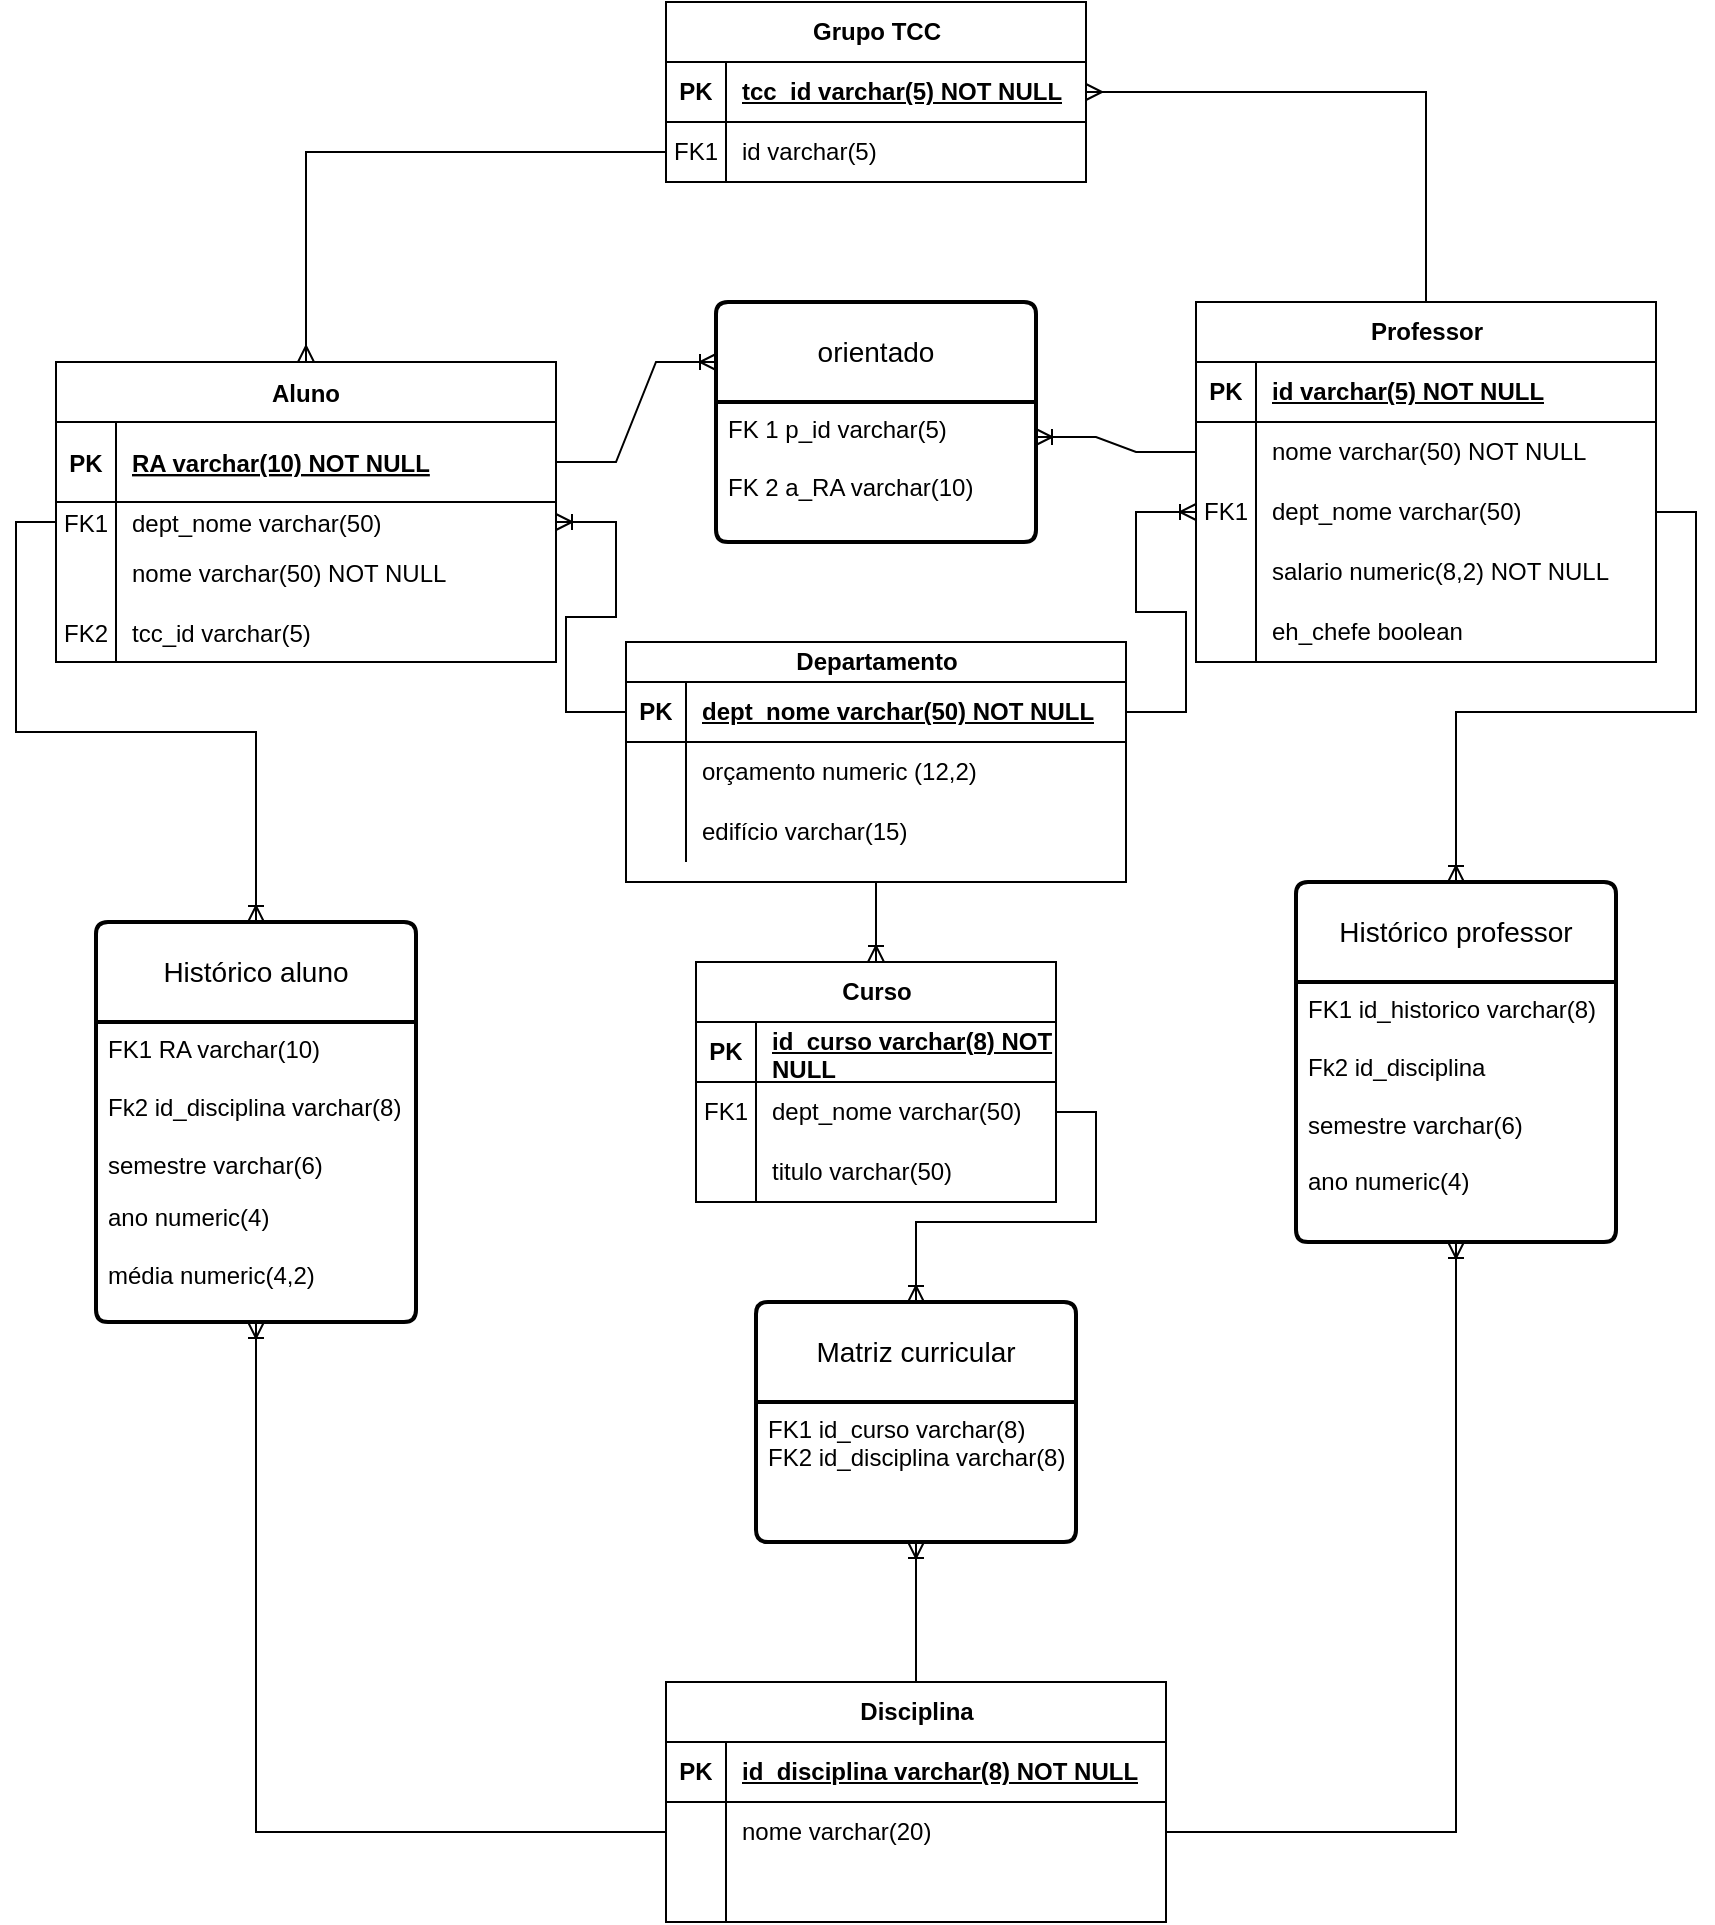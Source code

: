 <mxfile version="24.4.4" type="device">
  <diagram id="R2lEEEUBdFMjLlhIrx00" name="Page-1">
    <mxGraphModel dx="1257" dy="669" grid="1" gridSize="10" guides="1" tooltips="1" connect="1" arrows="1" fold="1" page="1" pageScale="1" pageWidth="850" pageHeight="1100" math="0" shadow="0" extFonts="Permanent Marker^https://fonts.googleapis.com/css?family=Permanent+Marker">
      <root>
        <mxCell id="0" />
        <mxCell id="1" parent="0" />
        <mxCell id="C-vyLk0tnHw3VtMMgP7b-23" value="Aluno" style="shape=table;startSize=30;container=1;collapsible=1;childLayout=tableLayout;fixedRows=1;rowLines=0;fontStyle=1;align=center;resizeLast=1;" parent="1" vertex="1">
          <mxGeometry x="390" y="330" width="250" height="150" as="geometry" />
        </mxCell>
        <mxCell id="C-vyLk0tnHw3VtMMgP7b-24" value="" style="shape=partialRectangle;collapsible=0;dropTarget=0;pointerEvents=0;fillColor=none;points=[[0,0.5],[1,0.5]];portConstraint=eastwest;top=0;left=0;right=0;bottom=1;" parent="C-vyLk0tnHw3VtMMgP7b-23" vertex="1">
          <mxGeometry y="30" width="250" height="40" as="geometry" />
        </mxCell>
        <mxCell id="C-vyLk0tnHw3VtMMgP7b-25" value="PK" style="shape=partialRectangle;overflow=hidden;connectable=0;fillColor=none;top=0;left=0;bottom=0;right=0;fontStyle=1;" parent="C-vyLk0tnHw3VtMMgP7b-24" vertex="1">
          <mxGeometry width="30" height="40" as="geometry">
            <mxRectangle width="30" height="40" as="alternateBounds" />
          </mxGeometry>
        </mxCell>
        <mxCell id="C-vyLk0tnHw3VtMMgP7b-26" value="RA varchar(10) NOT NULL " style="shape=partialRectangle;overflow=hidden;connectable=0;fillColor=none;top=0;left=0;bottom=0;right=0;align=left;spacingLeft=6;fontStyle=5;" parent="C-vyLk0tnHw3VtMMgP7b-24" vertex="1">
          <mxGeometry x="30" width="220" height="40" as="geometry">
            <mxRectangle width="220" height="40" as="alternateBounds" />
          </mxGeometry>
        </mxCell>
        <mxCell id="ZfiC-rgKE3ROFHH8nyCl-89" style="shape=partialRectangle;collapsible=0;dropTarget=0;pointerEvents=0;fillColor=none;points=[[0,0.5],[1,0.5]];portConstraint=eastwest;top=0;left=0;right=0;bottom=0;" parent="C-vyLk0tnHw3VtMMgP7b-23" vertex="1">
          <mxGeometry y="70" width="250" height="20" as="geometry" />
        </mxCell>
        <mxCell id="ZfiC-rgKE3ROFHH8nyCl-90" value="FK1" style="shape=partialRectangle;overflow=hidden;connectable=0;fillColor=none;top=0;left=0;bottom=0;right=0;" parent="ZfiC-rgKE3ROFHH8nyCl-89" vertex="1">
          <mxGeometry width="30" height="20" as="geometry">
            <mxRectangle width="30" height="20" as="alternateBounds" />
          </mxGeometry>
        </mxCell>
        <mxCell id="ZfiC-rgKE3ROFHH8nyCl-91" value="dept_nome varchar(50)" style="shape=partialRectangle;overflow=hidden;connectable=0;fillColor=none;top=0;left=0;bottom=0;right=0;align=left;spacingLeft=6;" parent="ZfiC-rgKE3ROFHH8nyCl-89" vertex="1">
          <mxGeometry x="30" width="220" height="20" as="geometry">
            <mxRectangle width="220" height="20" as="alternateBounds" />
          </mxGeometry>
        </mxCell>
        <mxCell id="C-vyLk0tnHw3VtMMgP7b-27" value="" style="shape=partialRectangle;collapsible=0;dropTarget=0;pointerEvents=0;fillColor=none;points=[[0,0.5],[1,0.5]];portConstraint=eastwest;top=0;left=0;right=0;bottom=0;" parent="C-vyLk0tnHw3VtMMgP7b-23" vertex="1">
          <mxGeometry y="90" width="250" height="30" as="geometry" />
        </mxCell>
        <mxCell id="C-vyLk0tnHw3VtMMgP7b-28" value="" style="shape=partialRectangle;overflow=hidden;connectable=0;fillColor=none;top=0;left=0;bottom=0;right=0;" parent="C-vyLk0tnHw3VtMMgP7b-27" vertex="1">
          <mxGeometry width="30" height="30" as="geometry">
            <mxRectangle width="30" height="30" as="alternateBounds" />
          </mxGeometry>
        </mxCell>
        <mxCell id="C-vyLk0tnHw3VtMMgP7b-29" value="nome varchar(50) NOT NULL" style="shape=partialRectangle;overflow=hidden;connectable=0;fillColor=none;top=0;left=0;bottom=0;right=0;align=left;spacingLeft=6;" parent="C-vyLk0tnHw3VtMMgP7b-27" vertex="1">
          <mxGeometry x="30" width="220" height="30" as="geometry">
            <mxRectangle width="220" height="30" as="alternateBounds" />
          </mxGeometry>
        </mxCell>
        <mxCell id="eFaswVsTaWj_nXgPImSr-24" style="shape=partialRectangle;collapsible=0;dropTarget=0;pointerEvents=0;fillColor=none;points=[[0,0.5],[1,0.5]];portConstraint=eastwest;top=0;left=0;right=0;bottom=0;" parent="C-vyLk0tnHw3VtMMgP7b-23" vertex="1">
          <mxGeometry y="120" width="250" height="30" as="geometry" />
        </mxCell>
        <mxCell id="eFaswVsTaWj_nXgPImSr-25" value="FK2" style="shape=partialRectangle;overflow=hidden;connectable=0;fillColor=none;top=0;left=0;bottom=0;right=0;" parent="eFaswVsTaWj_nXgPImSr-24" vertex="1">
          <mxGeometry width="30" height="30" as="geometry">
            <mxRectangle width="30" height="30" as="alternateBounds" />
          </mxGeometry>
        </mxCell>
        <mxCell id="eFaswVsTaWj_nXgPImSr-26" value="tcc_id varchar(5)" style="shape=partialRectangle;overflow=hidden;connectable=0;fillColor=none;top=0;left=0;bottom=0;right=0;align=left;spacingLeft=6;" parent="eFaswVsTaWj_nXgPImSr-24" vertex="1">
          <mxGeometry x="30" width="220" height="30" as="geometry">
            <mxRectangle width="220" height="30" as="alternateBounds" />
          </mxGeometry>
        </mxCell>
        <mxCell id="V-gbVUibh66aEw_NLdUC-1" value="orientado" style="swimlane;childLayout=stackLayout;horizontal=1;startSize=50;horizontalStack=0;rounded=1;fontSize=14;fontStyle=0;strokeWidth=2;resizeParent=0;resizeLast=1;shadow=0;dashed=0;align=center;arcSize=4;whiteSpace=wrap;html=1;" parent="1" vertex="1">
          <mxGeometry x="720" y="300" width="160" height="120" as="geometry" />
        </mxCell>
        <mxCell id="V-gbVUibh66aEw_NLdUC-2" value="FK 1 p_id varchar(5)&lt;div&gt;&lt;br&gt;&lt;div&gt;FK 2 a_RA varchar(10)&lt;/div&gt;&lt;/div&gt;" style="align=left;strokeColor=none;fillColor=none;spacingLeft=4;fontSize=12;verticalAlign=top;resizable=0;rotatable=0;part=1;html=1;" parent="V-gbVUibh66aEw_NLdUC-1" vertex="1">
          <mxGeometry y="50" width="160" height="70" as="geometry" />
        </mxCell>
        <mxCell id="V-gbVUibh66aEw_NLdUC-4" value="" style="edgeStyle=entityRelationEdgeStyle;fontSize=12;html=1;endArrow=ERoneToMany;rounded=0;exitX=1;exitY=0.5;exitDx=0;exitDy=0;entryX=0;entryY=0.25;entryDx=0;entryDy=0;" parent="1" source="C-vyLk0tnHw3VtMMgP7b-24" target="V-gbVUibh66aEw_NLdUC-1" edge="1">
          <mxGeometry width="100" height="100" relative="1" as="geometry">
            <mxPoint x="730" y="520" as="sourcePoint" />
            <mxPoint x="830" y="420" as="targetPoint" />
          </mxGeometry>
        </mxCell>
        <mxCell id="eFaswVsTaWj_nXgPImSr-29" style="edgeStyle=orthogonalEdgeStyle;rounded=0;orthogonalLoop=1;jettySize=auto;html=1;exitX=0.5;exitY=0;exitDx=0;exitDy=0;entryX=1;entryY=0.5;entryDx=0;entryDy=0;endArrow=ERmany;endFill=0;" parent="1" source="V-gbVUibh66aEw_NLdUC-5" edge="1">
          <mxGeometry relative="1" as="geometry" />
        </mxCell>
        <mxCell id="eFaswVsTaWj_nXgPImSr-30" style="edgeStyle=orthogonalEdgeStyle;rounded=0;orthogonalLoop=1;jettySize=auto;html=1;exitX=0.5;exitY=0;exitDx=0;exitDy=0;entryX=1;entryY=0.5;entryDx=0;entryDy=0;endArrow=ERmany;endFill=0;" parent="1" source="V-gbVUibh66aEw_NLdUC-5" target="eFaswVsTaWj_nXgPImSr-11" edge="1">
          <mxGeometry relative="1" as="geometry" />
        </mxCell>
        <mxCell id="V-gbVUibh66aEw_NLdUC-5" value="Professor" style="shape=table;startSize=30;container=1;collapsible=1;childLayout=tableLayout;fixedRows=1;rowLines=0;fontStyle=1;align=center;resizeLast=1;html=1;" parent="1" vertex="1">
          <mxGeometry x="960" y="300" width="230" height="180" as="geometry" />
        </mxCell>
        <mxCell id="V-gbVUibh66aEw_NLdUC-6" value="" style="shape=tableRow;horizontal=0;startSize=0;swimlaneHead=0;swimlaneBody=0;fillColor=none;collapsible=0;dropTarget=0;points=[[0,0.5],[1,0.5]];portConstraint=eastwest;top=0;left=0;right=0;bottom=1;" parent="V-gbVUibh66aEw_NLdUC-5" vertex="1">
          <mxGeometry y="30" width="230" height="30" as="geometry" />
        </mxCell>
        <mxCell id="V-gbVUibh66aEw_NLdUC-7" value="PK" style="shape=partialRectangle;connectable=0;fillColor=none;top=0;left=0;bottom=0;right=0;fontStyle=1;overflow=hidden;whiteSpace=wrap;html=1;" parent="V-gbVUibh66aEw_NLdUC-6" vertex="1">
          <mxGeometry width="30" height="30" as="geometry">
            <mxRectangle width="30" height="30" as="alternateBounds" />
          </mxGeometry>
        </mxCell>
        <mxCell id="V-gbVUibh66aEw_NLdUC-8" value="id varchar(5) NOT NULL" style="shape=partialRectangle;connectable=0;fillColor=none;top=0;left=0;bottom=0;right=0;align=left;spacingLeft=6;fontStyle=5;overflow=hidden;whiteSpace=wrap;html=1;" parent="V-gbVUibh66aEw_NLdUC-6" vertex="1">
          <mxGeometry x="30" width="200" height="30" as="geometry">
            <mxRectangle width="200" height="30" as="alternateBounds" />
          </mxGeometry>
        </mxCell>
        <mxCell id="V-gbVUibh66aEw_NLdUC-9" value="" style="shape=tableRow;horizontal=0;startSize=0;swimlaneHead=0;swimlaneBody=0;fillColor=none;collapsible=0;dropTarget=0;points=[[0,0.5],[1,0.5]];portConstraint=eastwest;top=0;left=0;right=0;bottom=0;" parent="V-gbVUibh66aEw_NLdUC-5" vertex="1">
          <mxGeometry y="60" width="230" height="30" as="geometry" />
        </mxCell>
        <mxCell id="V-gbVUibh66aEw_NLdUC-10" value="" style="shape=partialRectangle;connectable=0;fillColor=none;top=0;left=0;bottom=0;right=0;editable=1;overflow=hidden;whiteSpace=wrap;html=1;" parent="V-gbVUibh66aEw_NLdUC-9" vertex="1">
          <mxGeometry width="30" height="30" as="geometry">
            <mxRectangle width="30" height="30" as="alternateBounds" />
          </mxGeometry>
        </mxCell>
        <mxCell id="V-gbVUibh66aEw_NLdUC-11" value="nome varchar(50) NOT NULL" style="shape=partialRectangle;connectable=0;fillColor=none;top=0;left=0;bottom=0;right=0;align=left;spacingLeft=6;overflow=hidden;whiteSpace=wrap;html=1;" parent="V-gbVUibh66aEw_NLdUC-9" vertex="1">
          <mxGeometry x="30" width="200" height="30" as="geometry">
            <mxRectangle width="200" height="30" as="alternateBounds" />
          </mxGeometry>
        </mxCell>
        <mxCell id="V-gbVUibh66aEw_NLdUC-12" value="" style="shape=tableRow;horizontal=0;startSize=0;swimlaneHead=0;swimlaneBody=0;fillColor=none;collapsible=0;dropTarget=0;points=[[0,0.5],[1,0.5]];portConstraint=eastwest;top=0;left=0;right=0;bottom=0;" parent="V-gbVUibh66aEw_NLdUC-5" vertex="1">
          <mxGeometry y="90" width="230" height="30" as="geometry" />
        </mxCell>
        <mxCell id="V-gbVUibh66aEw_NLdUC-13" value="FK1" style="shape=partialRectangle;connectable=0;fillColor=none;top=0;left=0;bottom=0;right=0;editable=1;overflow=hidden;whiteSpace=wrap;html=1;" parent="V-gbVUibh66aEw_NLdUC-12" vertex="1">
          <mxGeometry width="30" height="30" as="geometry">
            <mxRectangle width="30" height="30" as="alternateBounds" />
          </mxGeometry>
        </mxCell>
        <mxCell id="V-gbVUibh66aEw_NLdUC-14" value="dept_nome varchar(50)" style="shape=partialRectangle;connectable=0;fillColor=none;top=0;left=0;bottom=0;right=0;align=left;spacingLeft=6;overflow=hidden;whiteSpace=wrap;html=1;" parent="V-gbVUibh66aEw_NLdUC-12" vertex="1">
          <mxGeometry x="30" width="200" height="30" as="geometry">
            <mxRectangle width="200" height="30" as="alternateBounds" />
          </mxGeometry>
        </mxCell>
        <mxCell id="V-gbVUibh66aEw_NLdUC-15" value="" style="shape=tableRow;horizontal=0;startSize=0;swimlaneHead=0;swimlaneBody=0;fillColor=none;collapsible=0;dropTarget=0;points=[[0,0.5],[1,0.5]];portConstraint=eastwest;top=0;left=0;right=0;bottom=0;" parent="V-gbVUibh66aEw_NLdUC-5" vertex="1">
          <mxGeometry y="120" width="230" height="30" as="geometry" />
        </mxCell>
        <mxCell id="V-gbVUibh66aEw_NLdUC-16" value="" style="shape=partialRectangle;connectable=0;fillColor=none;top=0;left=0;bottom=0;right=0;editable=1;overflow=hidden;whiteSpace=wrap;html=1;" parent="V-gbVUibh66aEw_NLdUC-15" vertex="1">
          <mxGeometry width="30" height="30" as="geometry">
            <mxRectangle width="30" height="30" as="alternateBounds" />
          </mxGeometry>
        </mxCell>
        <mxCell id="V-gbVUibh66aEw_NLdUC-17" value="salario numeric(8,2) NOT NULL" style="shape=partialRectangle;connectable=0;fillColor=none;top=0;left=0;bottom=0;right=0;align=left;spacingLeft=6;overflow=hidden;whiteSpace=wrap;html=1;" parent="V-gbVUibh66aEw_NLdUC-15" vertex="1">
          <mxGeometry x="30" width="200" height="30" as="geometry">
            <mxRectangle width="200" height="30" as="alternateBounds" />
          </mxGeometry>
        </mxCell>
        <mxCell id="eFaswVsTaWj_nXgPImSr-7" style="shape=tableRow;horizontal=0;startSize=0;swimlaneHead=0;swimlaneBody=0;fillColor=none;collapsible=0;dropTarget=0;points=[[0,0.5],[1,0.5]];portConstraint=eastwest;top=0;left=0;right=0;bottom=0;" parent="V-gbVUibh66aEw_NLdUC-5" vertex="1">
          <mxGeometry y="150" width="230" height="30" as="geometry" />
        </mxCell>
        <mxCell id="eFaswVsTaWj_nXgPImSr-8" style="shape=partialRectangle;connectable=0;fillColor=none;top=0;left=0;bottom=0;right=0;editable=1;overflow=hidden;whiteSpace=wrap;html=1;" parent="eFaswVsTaWj_nXgPImSr-7" vertex="1">
          <mxGeometry width="30" height="30" as="geometry">
            <mxRectangle width="30" height="30" as="alternateBounds" />
          </mxGeometry>
        </mxCell>
        <mxCell id="eFaswVsTaWj_nXgPImSr-9" value="eh_chefe boolean" style="shape=partialRectangle;connectable=0;fillColor=none;top=0;left=0;bottom=0;right=0;align=left;spacingLeft=6;overflow=hidden;whiteSpace=wrap;html=1;" parent="eFaswVsTaWj_nXgPImSr-7" vertex="1">
          <mxGeometry x="30" width="200" height="30" as="geometry">
            <mxRectangle width="200" height="30" as="alternateBounds" />
          </mxGeometry>
        </mxCell>
        <mxCell id="V-gbVUibh66aEw_NLdUC-18" value="" style="edgeStyle=entityRelationEdgeStyle;fontSize=12;html=1;endArrow=ERoneToMany;rounded=0;exitX=0;exitY=0.5;exitDx=0;exitDy=0;entryX=1;entryY=0.25;entryDx=0;entryDy=0;" parent="1" source="V-gbVUibh66aEw_NLdUC-9" target="V-gbVUibh66aEw_NLdUC-2" edge="1">
          <mxGeometry width="100" height="100" relative="1" as="geometry">
            <mxPoint x="680" y="345" as="sourcePoint" />
            <mxPoint x="850" y="350" as="targetPoint" />
          </mxGeometry>
        </mxCell>
        <mxCell id="x7zD5kaLPPat7xg9oV98-6" style="edgeStyle=orthogonalEdgeStyle;rounded=0;orthogonalLoop=1;jettySize=auto;html=1;exitX=0.5;exitY=1;exitDx=0;exitDy=0;entryX=0.5;entryY=0;entryDx=0;entryDy=0;endArrow=ERoneToMany;endFill=0;" edge="1" parent="1" source="V-gbVUibh66aEw_NLdUC-19" target="V-gbVUibh66aEw_NLdUC-34">
          <mxGeometry relative="1" as="geometry" />
        </mxCell>
        <mxCell id="V-gbVUibh66aEw_NLdUC-19" value="Departamento" style="shape=table;startSize=20;container=1;collapsible=1;childLayout=tableLayout;fixedRows=1;rowLines=0;fontStyle=1;align=center;resizeLast=1;html=1;" parent="1" vertex="1">
          <mxGeometry x="675" y="470" width="250" height="120" as="geometry" />
        </mxCell>
        <mxCell id="V-gbVUibh66aEw_NLdUC-20" value="" style="shape=tableRow;horizontal=0;startSize=0;swimlaneHead=0;swimlaneBody=0;fillColor=none;collapsible=0;dropTarget=0;points=[[0,0.5],[1,0.5]];portConstraint=eastwest;top=0;left=0;right=0;bottom=1;" parent="V-gbVUibh66aEw_NLdUC-19" vertex="1">
          <mxGeometry y="20" width="250" height="30" as="geometry" />
        </mxCell>
        <mxCell id="V-gbVUibh66aEw_NLdUC-21" value="PK" style="shape=partialRectangle;connectable=0;fillColor=none;top=0;left=0;bottom=0;right=0;fontStyle=1;overflow=hidden;whiteSpace=wrap;html=1;" parent="V-gbVUibh66aEw_NLdUC-20" vertex="1">
          <mxGeometry width="30" height="30" as="geometry">
            <mxRectangle width="30" height="30" as="alternateBounds" />
          </mxGeometry>
        </mxCell>
        <mxCell id="V-gbVUibh66aEw_NLdUC-22" value="dept_nome varchar(50) NOT NULL" style="shape=partialRectangle;connectable=0;fillColor=none;top=0;left=0;bottom=0;right=0;align=left;spacingLeft=6;fontStyle=5;overflow=hidden;whiteSpace=wrap;html=1;" parent="V-gbVUibh66aEw_NLdUC-20" vertex="1">
          <mxGeometry x="30" width="220" height="30" as="geometry">
            <mxRectangle width="220" height="30" as="alternateBounds" />
          </mxGeometry>
        </mxCell>
        <mxCell id="V-gbVUibh66aEw_NLdUC-23" value="" style="shape=tableRow;horizontal=0;startSize=0;swimlaneHead=0;swimlaneBody=0;fillColor=none;collapsible=0;dropTarget=0;points=[[0,0.5],[1,0.5]];portConstraint=eastwest;top=0;left=0;right=0;bottom=0;" parent="V-gbVUibh66aEw_NLdUC-19" vertex="1">
          <mxGeometry y="50" width="250" height="30" as="geometry" />
        </mxCell>
        <mxCell id="V-gbVUibh66aEw_NLdUC-24" value="" style="shape=partialRectangle;connectable=0;fillColor=none;top=0;left=0;bottom=0;right=0;editable=1;overflow=hidden;whiteSpace=wrap;html=1;" parent="V-gbVUibh66aEw_NLdUC-23" vertex="1">
          <mxGeometry width="30" height="30" as="geometry">
            <mxRectangle width="30" height="30" as="alternateBounds" />
          </mxGeometry>
        </mxCell>
        <mxCell id="V-gbVUibh66aEw_NLdUC-25" value="orçamento numeric (12,2)" style="shape=partialRectangle;connectable=0;fillColor=none;top=0;left=0;bottom=0;right=0;align=left;spacingLeft=6;overflow=hidden;whiteSpace=wrap;html=1;" parent="V-gbVUibh66aEw_NLdUC-23" vertex="1">
          <mxGeometry x="30" width="220" height="30" as="geometry">
            <mxRectangle width="220" height="30" as="alternateBounds" />
          </mxGeometry>
        </mxCell>
        <mxCell id="V-gbVUibh66aEw_NLdUC-26" value="" style="shape=tableRow;horizontal=0;startSize=0;swimlaneHead=0;swimlaneBody=0;fillColor=none;collapsible=0;dropTarget=0;points=[[0,0.5],[1,0.5]];portConstraint=eastwest;top=0;left=0;right=0;bottom=0;" parent="V-gbVUibh66aEw_NLdUC-19" vertex="1">
          <mxGeometry y="80" width="250" height="30" as="geometry" />
        </mxCell>
        <mxCell id="V-gbVUibh66aEw_NLdUC-27" value="" style="shape=partialRectangle;connectable=0;fillColor=none;top=0;left=0;bottom=0;right=0;editable=1;overflow=hidden;whiteSpace=wrap;html=1;" parent="V-gbVUibh66aEw_NLdUC-26" vertex="1">
          <mxGeometry width="30" height="30" as="geometry">
            <mxRectangle width="30" height="30" as="alternateBounds" />
          </mxGeometry>
        </mxCell>
        <mxCell id="V-gbVUibh66aEw_NLdUC-28" value="edifício varchar(15)" style="shape=partialRectangle;connectable=0;fillColor=none;top=0;left=0;bottom=0;right=0;align=left;spacingLeft=6;overflow=hidden;whiteSpace=wrap;html=1;" parent="V-gbVUibh66aEw_NLdUC-26" vertex="1">
          <mxGeometry x="30" width="220" height="30" as="geometry">
            <mxRectangle width="220" height="30" as="alternateBounds" />
          </mxGeometry>
        </mxCell>
        <mxCell id="V-gbVUibh66aEw_NLdUC-32" value="" style="edgeStyle=entityRelationEdgeStyle;fontSize=12;html=1;endArrow=ERoneToMany;rounded=0;exitX=0;exitY=0.5;exitDx=0;exitDy=0;entryX=1;entryY=0.5;entryDx=0;entryDy=0;" parent="1" source="V-gbVUibh66aEw_NLdUC-20" target="ZfiC-rgKE3ROFHH8nyCl-89" edge="1">
          <mxGeometry width="100" height="100" relative="1" as="geometry">
            <mxPoint x="680" y="345" as="sourcePoint" />
            <mxPoint x="740" y="340" as="targetPoint" />
          </mxGeometry>
        </mxCell>
        <mxCell id="V-gbVUibh66aEw_NLdUC-33" value="" style="edgeStyle=entityRelationEdgeStyle;fontSize=12;html=1;endArrow=ERoneToMany;rounded=0;exitX=1;exitY=0.5;exitDx=0;exitDy=0;entryX=0;entryY=0.5;entryDx=0;entryDy=0;" parent="1" source="V-gbVUibh66aEw_NLdUC-20" target="V-gbVUibh66aEw_NLdUC-12" edge="1">
          <mxGeometry width="100" height="100" relative="1" as="geometry">
            <mxPoint x="690" y="355" as="sourcePoint" />
            <mxPoint x="750" y="350" as="targetPoint" />
          </mxGeometry>
        </mxCell>
        <mxCell id="V-gbVUibh66aEw_NLdUC-34" value="Curso" style="shape=table;startSize=30;container=1;collapsible=1;childLayout=tableLayout;fixedRows=1;rowLines=0;fontStyle=1;align=center;resizeLast=1;html=1;" parent="1" vertex="1">
          <mxGeometry x="710" y="630" width="180" height="120" as="geometry" />
        </mxCell>
        <mxCell id="V-gbVUibh66aEw_NLdUC-35" value="" style="shape=tableRow;horizontal=0;startSize=0;swimlaneHead=0;swimlaneBody=0;fillColor=none;collapsible=0;dropTarget=0;points=[[0,0.5],[1,0.5]];portConstraint=eastwest;top=0;left=0;right=0;bottom=1;" parent="V-gbVUibh66aEw_NLdUC-34" vertex="1">
          <mxGeometry y="30" width="180" height="30" as="geometry" />
        </mxCell>
        <mxCell id="V-gbVUibh66aEw_NLdUC-36" value="PK" style="shape=partialRectangle;connectable=0;fillColor=none;top=0;left=0;bottom=0;right=0;fontStyle=1;overflow=hidden;whiteSpace=wrap;html=1;" parent="V-gbVUibh66aEw_NLdUC-35" vertex="1">
          <mxGeometry width="30" height="30" as="geometry">
            <mxRectangle width="30" height="30" as="alternateBounds" />
          </mxGeometry>
        </mxCell>
        <mxCell id="V-gbVUibh66aEw_NLdUC-37" value="id_curso varchar(8) NOT NULL" style="shape=partialRectangle;connectable=0;fillColor=none;top=0;left=0;bottom=0;right=0;align=left;spacingLeft=6;fontStyle=5;overflow=hidden;whiteSpace=wrap;html=1;" parent="V-gbVUibh66aEw_NLdUC-35" vertex="1">
          <mxGeometry x="30" width="150" height="30" as="geometry">
            <mxRectangle width="150" height="30" as="alternateBounds" />
          </mxGeometry>
        </mxCell>
        <mxCell id="V-gbVUibh66aEw_NLdUC-38" value="" style="shape=tableRow;horizontal=0;startSize=0;swimlaneHead=0;swimlaneBody=0;fillColor=none;collapsible=0;dropTarget=0;points=[[0,0.5],[1,0.5]];portConstraint=eastwest;top=0;left=0;right=0;bottom=0;" parent="V-gbVUibh66aEw_NLdUC-34" vertex="1">
          <mxGeometry y="60" width="180" height="30" as="geometry" />
        </mxCell>
        <mxCell id="V-gbVUibh66aEw_NLdUC-39" value="FK1" style="shape=partialRectangle;connectable=0;fillColor=none;top=0;left=0;bottom=0;right=0;editable=1;overflow=hidden;whiteSpace=wrap;html=1;" parent="V-gbVUibh66aEw_NLdUC-38" vertex="1">
          <mxGeometry width="30" height="30" as="geometry">
            <mxRectangle width="30" height="30" as="alternateBounds" />
          </mxGeometry>
        </mxCell>
        <mxCell id="V-gbVUibh66aEw_NLdUC-40" value="dept_nome varchar(50)" style="shape=partialRectangle;connectable=0;fillColor=none;top=0;left=0;bottom=0;right=0;align=left;spacingLeft=6;overflow=hidden;whiteSpace=wrap;html=1;" parent="V-gbVUibh66aEw_NLdUC-38" vertex="1">
          <mxGeometry x="30" width="150" height="30" as="geometry">
            <mxRectangle width="150" height="30" as="alternateBounds" />
          </mxGeometry>
        </mxCell>
        <mxCell id="V-gbVUibh66aEw_NLdUC-41" value="" style="shape=tableRow;horizontal=0;startSize=0;swimlaneHead=0;swimlaneBody=0;fillColor=none;collapsible=0;dropTarget=0;points=[[0,0.5],[1,0.5]];portConstraint=eastwest;top=0;left=0;right=0;bottom=0;" parent="V-gbVUibh66aEw_NLdUC-34" vertex="1">
          <mxGeometry y="90" width="180" height="30" as="geometry" />
        </mxCell>
        <mxCell id="V-gbVUibh66aEw_NLdUC-42" value="" style="shape=partialRectangle;connectable=0;fillColor=none;top=0;left=0;bottom=0;right=0;editable=1;overflow=hidden;whiteSpace=wrap;html=1;" parent="V-gbVUibh66aEw_NLdUC-41" vertex="1">
          <mxGeometry width="30" height="30" as="geometry">
            <mxRectangle width="30" height="30" as="alternateBounds" />
          </mxGeometry>
        </mxCell>
        <mxCell id="V-gbVUibh66aEw_NLdUC-43" value="titulo varchar(50)" style="shape=partialRectangle;connectable=0;fillColor=none;top=0;left=0;bottom=0;right=0;align=left;spacingLeft=6;overflow=hidden;whiteSpace=wrap;html=1;" parent="V-gbVUibh66aEw_NLdUC-41" vertex="1">
          <mxGeometry x="30" width="150" height="30" as="geometry">
            <mxRectangle width="150" height="30" as="alternateBounds" />
          </mxGeometry>
        </mxCell>
        <mxCell id="z6v9aP4HgjRnS5ZLbUbq-8" style="edgeStyle=orthogonalEdgeStyle;rounded=0;orthogonalLoop=1;jettySize=auto;html=1;exitX=0.5;exitY=0;exitDx=0;exitDy=0;entryX=0.5;entryY=1;entryDx=0;entryDy=0;endArrow=ERoneToMany;endFill=0;" parent="1" source="V-gbVUibh66aEw_NLdUC-126" target="V-gbVUibh66aEw_NLdUC-146" edge="1">
          <mxGeometry relative="1" as="geometry" />
        </mxCell>
        <mxCell id="V-gbVUibh66aEw_NLdUC-126" value="Disciplina" style="shape=table;startSize=30;container=1;collapsible=1;childLayout=tableLayout;fixedRows=1;rowLines=0;fontStyle=1;align=center;resizeLast=1;html=1;" parent="1" vertex="1">
          <mxGeometry x="695" y="990" width="250" height="120" as="geometry" />
        </mxCell>
        <mxCell id="V-gbVUibh66aEw_NLdUC-127" value="" style="shape=tableRow;horizontal=0;startSize=0;swimlaneHead=0;swimlaneBody=0;fillColor=none;collapsible=0;dropTarget=0;points=[[0,0.5],[1,0.5]];portConstraint=eastwest;top=0;left=0;right=0;bottom=1;" parent="V-gbVUibh66aEw_NLdUC-126" vertex="1">
          <mxGeometry y="30" width="250" height="30" as="geometry" />
        </mxCell>
        <mxCell id="V-gbVUibh66aEw_NLdUC-128" value="PK" style="shape=partialRectangle;connectable=0;fillColor=none;top=0;left=0;bottom=0;right=0;fontStyle=1;overflow=hidden;whiteSpace=wrap;html=1;" parent="V-gbVUibh66aEw_NLdUC-127" vertex="1">
          <mxGeometry width="30" height="30" as="geometry">
            <mxRectangle width="30" height="30" as="alternateBounds" />
          </mxGeometry>
        </mxCell>
        <mxCell id="V-gbVUibh66aEw_NLdUC-129" value="id_disciplina varchar(8) NOT NULL" style="shape=partialRectangle;connectable=0;fillColor=none;top=0;left=0;bottom=0;right=0;align=left;spacingLeft=6;fontStyle=5;overflow=hidden;whiteSpace=wrap;html=1;" parent="V-gbVUibh66aEw_NLdUC-127" vertex="1">
          <mxGeometry x="30" width="220" height="30" as="geometry">
            <mxRectangle width="220" height="30" as="alternateBounds" />
          </mxGeometry>
        </mxCell>
        <mxCell id="V-gbVUibh66aEw_NLdUC-130" value="" style="shape=tableRow;horizontal=0;startSize=0;swimlaneHead=0;swimlaneBody=0;fillColor=none;collapsible=0;dropTarget=0;points=[[0,0.5],[1,0.5]];portConstraint=eastwest;top=0;left=0;right=0;bottom=0;" parent="V-gbVUibh66aEw_NLdUC-126" vertex="1">
          <mxGeometry y="60" width="250" height="30" as="geometry" />
        </mxCell>
        <mxCell id="V-gbVUibh66aEw_NLdUC-131" value="" style="shape=partialRectangle;connectable=0;fillColor=none;top=0;left=0;bottom=0;right=0;editable=1;overflow=hidden;whiteSpace=wrap;html=1;" parent="V-gbVUibh66aEw_NLdUC-130" vertex="1">
          <mxGeometry width="30" height="30" as="geometry">
            <mxRectangle width="30" height="30" as="alternateBounds" />
          </mxGeometry>
        </mxCell>
        <mxCell id="V-gbVUibh66aEw_NLdUC-132" value="nome varchar(20)" style="shape=partialRectangle;connectable=0;fillColor=none;top=0;left=0;bottom=0;right=0;align=left;spacingLeft=6;overflow=hidden;whiteSpace=wrap;html=1;" parent="V-gbVUibh66aEw_NLdUC-130" vertex="1">
          <mxGeometry x="30" width="220" height="30" as="geometry">
            <mxRectangle width="220" height="30" as="alternateBounds" />
          </mxGeometry>
        </mxCell>
        <mxCell id="V-gbVUibh66aEw_NLdUC-133" value="" style="shape=tableRow;horizontal=0;startSize=0;swimlaneHead=0;swimlaneBody=0;fillColor=none;collapsible=0;dropTarget=0;points=[[0,0.5],[1,0.5]];portConstraint=eastwest;top=0;left=0;right=0;bottom=0;" parent="V-gbVUibh66aEw_NLdUC-126" vertex="1">
          <mxGeometry y="90" width="250" height="30" as="geometry" />
        </mxCell>
        <mxCell id="V-gbVUibh66aEw_NLdUC-134" value="" style="shape=partialRectangle;connectable=0;fillColor=none;top=0;left=0;bottom=0;right=0;editable=1;overflow=hidden;whiteSpace=wrap;html=1;" parent="V-gbVUibh66aEw_NLdUC-133" vertex="1">
          <mxGeometry width="30" height="30" as="geometry">
            <mxRectangle width="30" height="30" as="alternateBounds" />
          </mxGeometry>
        </mxCell>
        <mxCell id="V-gbVUibh66aEw_NLdUC-135" value="" style="shape=partialRectangle;connectable=0;fillColor=none;top=0;left=0;bottom=0;right=0;align=left;spacingLeft=6;overflow=hidden;whiteSpace=wrap;html=1;" parent="V-gbVUibh66aEw_NLdUC-133" vertex="1">
          <mxGeometry x="30" width="220" height="30" as="geometry">
            <mxRectangle width="220" height="30" as="alternateBounds" />
          </mxGeometry>
        </mxCell>
        <mxCell id="V-gbVUibh66aEw_NLdUC-145" value="Matriz curricular" style="swimlane;childLayout=stackLayout;horizontal=1;startSize=50;horizontalStack=0;rounded=1;fontSize=14;fontStyle=0;strokeWidth=2;resizeParent=0;resizeLast=1;shadow=0;dashed=0;align=center;arcSize=4;whiteSpace=wrap;html=1;" parent="1" vertex="1">
          <mxGeometry x="740" y="800" width="160" height="120" as="geometry" />
        </mxCell>
        <mxCell id="V-gbVUibh66aEw_NLdUC-146" value="FK1 id_curso varchar(8)&lt;div&gt;FK2 id_disciplina varchar(8)&lt;/div&gt;" style="align=left;strokeColor=none;fillColor=none;spacingLeft=4;fontSize=12;verticalAlign=top;resizable=0;rotatable=0;part=1;html=1;" parent="V-gbVUibh66aEw_NLdUC-145" vertex="1">
          <mxGeometry y="50" width="160" height="70" as="geometry" />
        </mxCell>
        <mxCell id="z6v9aP4HgjRnS5ZLbUbq-33" value="Histórico aluno" style="swimlane;childLayout=stackLayout;horizontal=1;startSize=50;horizontalStack=0;rounded=1;fontSize=14;fontStyle=0;strokeWidth=2;resizeParent=0;resizeLast=1;shadow=0;dashed=0;align=center;arcSize=4;whiteSpace=wrap;html=1;" parent="1" vertex="1">
          <mxGeometry x="410" y="610" width="160" height="200" as="geometry" />
        </mxCell>
        <mxCell id="z6v9aP4HgjRnS5ZLbUbq-34" value="FK1 RA varchar(10)&lt;div&gt;&lt;br&gt;&lt;div&gt;Fk2 id_disciplina varchar(8)&lt;/div&gt;&lt;/div&gt;&lt;div&gt;&lt;br&gt;&lt;/div&gt;&lt;div&gt;semestre varchar(6)&lt;/div&gt;" style="align=left;strokeColor=none;fillColor=none;spacingLeft=4;fontSize=12;verticalAlign=top;resizable=0;rotatable=0;part=1;html=1;" parent="z6v9aP4HgjRnS5ZLbUbq-33" vertex="1">
          <mxGeometry y="50" width="160" height="70" as="geometry" />
        </mxCell>
        <mxCell id="eFaswVsTaWj_nXgPImSr-1" value="&lt;div&gt;&lt;br&gt;&lt;/div&gt;&lt;div&gt;ano numeric(4)&lt;/div&gt;&lt;div&gt;&lt;br&gt;&lt;/div&gt;&lt;div&gt;média numeric(4,2)&lt;/div&gt;" style="align=left;strokeColor=none;fillColor=none;spacingLeft=4;fontSize=12;verticalAlign=top;resizable=0;rotatable=0;part=1;html=1;" parent="z6v9aP4HgjRnS5ZLbUbq-33" vertex="1">
          <mxGeometry y="120" width="160" height="30" as="geometry" />
        </mxCell>
        <mxCell id="eFaswVsTaWj_nXgPImSr-2" style="align=left;strokeColor=none;fillColor=none;spacingLeft=4;fontSize=12;verticalAlign=top;resizable=0;rotatable=0;part=1;html=1;" parent="z6v9aP4HgjRnS5ZLbUbq-33" vertex="1">
          <mxGeometry y="150" width="160" as="geometry" />
        </mxCell>
        <mxCell id="eFaswVsTaWj_nXgPImSr-3" style="align=left;strokeColor=none;fillColor=none;spacingLeft=4;fontSize=12;verticalAlign=top;resizable=0;rotatable=0;part=1;html=1;" parent="z6v9aP4HgjRnS5ZLbUbq-33" vertex="1">
          <mxGeometry y="150" width="160" as="geometry" />
        </mxCell>
        <mxCell id="eFaswVsTaWj_nXgPImSr-4" style="align=left;strokeColor=none;fillColor=none;spacingLeft=4;fontSize=12;verticalAlign=top;resizable=0;rotatable=0;part=1;html=1;" parent="z6v9aP4HgjRnS5ZLbUbq-33" vertex="1">
          <mxGeometry y="150" width="160" height="50" as="geometry" />
        </mxCell>
        <mxCell id="z6v9aP4HgjRnS5ZLbUbq-57" style="edgeStyle=orthogonalEdgeStyle;rounded=0;orthogonalLoop=1;jettySize=auto;html=1;entryX=0;entryY=0.5;entryDx=0;entryDy=0;endArrow=none;endFill=0;startArrow=ERoneToMany;startFill=0;exitX=0.5;exitY=1;exitDx=0;exitDy=0;" parent="1" target="V-gbVUibh66aEw_NLdUC-130" edge="1" source="eFaswVsTaWj_nXgPImSr-4">
          <mxGeometry relative="1" as="geometry">
            <mxPoint x="495" y="1000" as="sourcePoint" />
          </mxGeometry>
        </mxCell>
        <mxCell id="z6v9aP4HgjRnS5ZLbUbq-59" value="Histórico professor" style="swimlane;childLayout=stackLayout;horizontal=1;startSize=50;horizontalStack=0;rounded=1;fontSize=14;fontStyle=0;strokeWidth=2;resizeParent=0;resizeLast=1;shadow=0;dashed=0;align=center;arcSize=4;whiteSpace=wrap;html=1;" parent="1" vertex="1">
          <mxGeometry x="1010" y="590" width="160" height="180" as="geometry" />
        </mxCell>
        <mxCell id="z6v9aP4HgjRnS5ZLbUbq-60" value="FK1 id_historico varchar(8)&lt;div&gt;&lt;br&gt;&lt;div&gt;Fk2 id_disciplina&lt;/div&gt;&lt;/div&gt;&lt;div&gt;&lt;br&gt;&lt;/div&gt;&lt;div&gt;semestre varchar(6)&lt;/div&gt;&lt;div&gt;&lt;br&gt;&lt;/div&gt;&lt;div&gt;ano numeric(4)&lt;/div&gt;" style="align=left;strokeColor=none;fillColor=none;spacingLeft=4;fontSize=12;verticalAlign=top;resizable=0;rotatable=0;part=1;html=1;" parent="z6v9aP4HgjRnS5ZLbUbq-59" vertex="1">
          <mxGeometry y="50" width="160" height="130" as="geometry" />
        </mxCell>
        <mxCell id="eFaswVsTaWj_nXgPImSr-10" value="Grupo TCC" style="shape=table;startSize=30;container=1;collapsible=1;childLayout=tableLayout;fixedRows=1;rowLines=0;fontStyle=1;align=center;resizeLast=1;html=1;" parent="1" vertex="1">
          <mxGeometry x="695" y="150" width="210" height="90" as="geometry" />
        </mxCell>
        <mxCell id="eFaswVsTaWj_nXgPImSr-11" value="" style="shape=tableRow;horizontal=0;startSize=0;swimlaneHead=0;swimlaneBody=0;fillColor=none;collapsible=0;dropTarget=0;points=[[0,0.5],[1,0.5]];portConstraint=eastwest;top=0;left=0;right=0;bottom=1;" parent="eFaswVsTaWj_nXgPImSr-10" vertex="1">
          <mxGeometry y="30" width="210" height="30" as="geometry" />
        </mxCell>
        <mxCell id="eFaswVsTaWj_nXgPImSr-12" value="PK" style="shape=partialRectangle;connectable=0;fillColor=none;top=0;left=0;bottom=0;right=0;fontStyle=1;overflow=hidden;whiteSpace=wrap;html=1;" parent="eFaswVsTaWj_nXgPImSr-11" vertex="1">
          <mxGeometry width="30" height="30" as="geometry">
            <mxRectangle width="30" height="30" as="alternateBounds" />
          </mxGeometry>
        </mxCell>
        <mxCell id="eFaswVsTaWj_nXgPImSr-13" value="tcc_id varchar(5) NOT NULL" style="shape=partialRectangle;connectable=0;fillColor=none;top=0;left=0;bottom=0;right=0;align=left;spacingLeft=6;fontStyle=5;overflow=hidden;whiteSpace=wrap;html=1;" parent="eFaswVsTaWj_nXgPImSr-11" vertex="1">
          <mxGeometry x="30" width="180" height="30" as="geometry">
            <mxRectangle width="180" height="30" as="alternateBounds" />
          </mxGeometry>
        </mxCell>
        <mxCell id="eFaswVsTaWj_nXgPImSr-14" value="" style="shape=tableRow;horizontal=0;startSize=0;swimlaneHead=0;swimlaneBody=0;fillColor=none;collapsible=0;dropTarget=0;points=[[0,0.5],[1,0.5]];portConstraint=eastwest;top=0;left=0;right=0;bottom=0;" parent="eFaswVsTaWj_nXgPImSr-10" vertex="1">
          <mxGeometry y="60" width="210" height="30" as="geometry" />
        </mxCell>
        <mxCell id="eFaswVsTaWj_nXgPImSr-15" value="FK1" style="shape=partialRectangle;connectable=0;fillColor=none;top=0;left=0;bottom=0;right=0;editable=1;overflow=hidden;whiteSpace=wrap;html=1;" parent="eFaswVsTaWj_nXgPImSr-14" vertex="1">
          <mxGeometry width="30" height="30" as="geometry">
            <mxRectangle width="30" height="30" as="alternateBounds" />
          </mxGeometry>
        </mxCell>
        <mxCell id="eFaswVsTaWj_nXgPImSr-16" value="id varchar(5)" style="shape=partialRectangle;connectable=0;fillColor=none;top=0;left=0;bottom=0;right=0;align=left;spacingLeft=6;overflow=hidden;whiteSpace=wrap;html=1;" parent="eFaswVsTaWj_nXgPImSr-14" vertex="1">
          <mxGeometry x="30" width="180" height="30" as="geometry">
            <mxRectangle width="180" height="30" as="alternateBounds" />
          </mxGeometry>
        </mxCell>
        <mxCell id="eFaswVsTaWj_nXgPImSr-23" style="edgeStyle=orthogonalEdgeStyle;rounded=0;orthogonalLoop=1;jettySize=auto;html=1;exitX=0;exitY=0.5;exitDx=0;exitDy=0;entryX=0.5;entryY=0;entryDx=0;entryDy=0;endArrow=ERmany;endFill=0;" parent="1" source="eFaswVsTaWj_nXgPImSr-14" target="C-vyLk0tnHw3VtMMgP7b-23" edge="1">
          <mxGeometry relative="1" as="geometry" />
        </mxCell>
        <mxCell id="x7zD5kaLPPat7xg9oV98-1" style="edgeStyle=orthogonalEdgeStyle;rounded=0;orthogonalLoop=1;jettySize=auto;html=1;exitX=0;exitY=0.5;exitDx=0;exitDy=0;entryX=0.5;entryY=0;entryDx=0;entryDy=0;endArrow=ERoneToMany;endFill=0;" edge="1" parent="1" source="ZfiC-rgKE3ROFHH8nyCl-89" target="z6v9aP4HgjRnS5ZLbUbq-33">
          <mxGeometry relative="1" as="geometry" />
        </mxCell>
        <mxCell id="x7zD5kaLPPat7xg9oV98-2" style="edgeStyle=orthogonalEdgeStyle;rounded=0;orthogonalLoop=1;jettySize=auto;html=1;exitX=1;exitY=0.5;exitDx=0;exitDy=0;entryX=0.5;entryY=0;entryDx=0;entryDy=0;endArrow=ERoneToMany;endFill=0;" edge="1" parent="1" source="V-gbVUibh66aEw_NLdUC-12" target="z6v9aP4HgjRnS5ZLbUbq-59">
          <mxGeometry relative="1" as="geometry" />
        </mxCell>
        <mxCell id="x7zD5kaLPPat7xg9oV98-5" style="edgeStyle=orthogonalEdgeStyle;rounded=0;orthogonalLoop=1;jettySize=auto;html=1;exitX=1;exitY=0.5;exitDx=0;exitDy=0;entryX=0.5;entryY=1;entryDx=0;entryDy=0;endArrow=ERoneToMany;endFill=0;" edge="1" parent="1" source="V-gbVUibh66aEw_NLdUC-130" target="z6v9aP4HgjRnS5ZLbUbq-60">
          <mxGeometry relative="1" as="geometry" />
        </mxCell>
        <mxCell id="x7zD5kaLPPat7xg9oV98-7" style="edgeStyle=orthogonalEdgeStyle;rounded=0;orthogonalLoop=1;jettySize=auto;html=1;exitX=1;exitY=0.5;exitDx=0;exitDy=0;entryX=0.5;entryY=0;entryDx=0;entryDy=0;endArrow=ERoneToMany;endFill=0;" edge="1" parent="1" source="V-gbVUibh66aEw_NLdUC-38" target="V-gbVUibh66aEw_NLdUC-145">
          <mxGeometry relative="1" as="geometry" />
        </mxCell>
      </root>
    </mxGraphModel>
  </diagram>
</mxfile>
